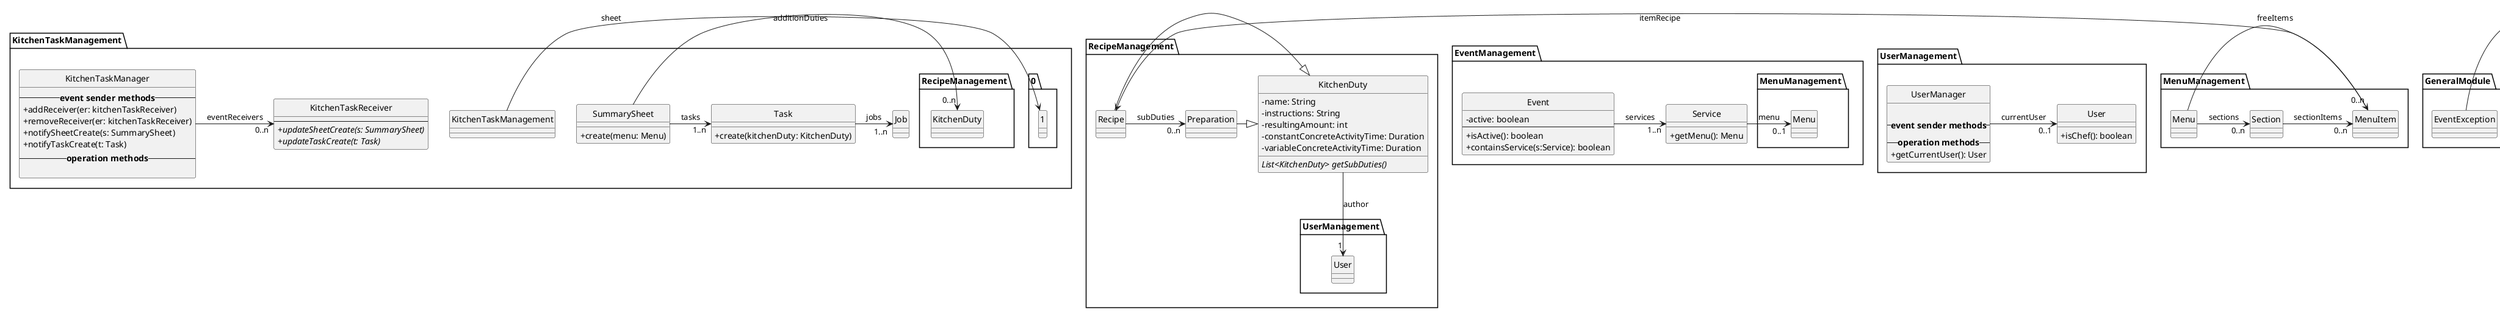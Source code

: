 @startuml Gestire Compiti Cucina
skinparam Style strictuml
skinparam classAttributeIconSize 0

namespace KitchenTaskManagement {
    ' GRASP Controller
    class KitchenTaskManager{
        --<b>event sender methods</b>--
        +addReceiver(er: kitchenTaskReceiver)
        +removeReceiver(er: kitchenTaskReceiver)
        +notifySheetCreate(s: SummarySheet)
        +notifyTaskCreate(t: Task)
        --<b>operation methods</b>--

    }

    class KitchenTaskReceiver{
        --
        +<i>updateSheetCreate(s: SummarySheet)</i>
        +<i>updateTaskCreate(t: Task)</i>
    }

    ' Compito
    class Task{
        + create(kitchenDuty: KitchenDuty)
    }

    ' Foglio Riepilogativo
    class SummarySheet {
        + create(menu: Menu)
    }

    SummarySheet -> "1..n" Task: tasks
    KitchenTaskManagement -> "0..1": sheet
    SummarySheet -> "0..n" RecipeManagement.KitchenDuty: additionDuties
    Task -> "1..n" Job: jobs
    KitchenTaskManager ->"0..n" KitchenTaskReceiver: eventReceivers


    ' Incarico
    class Job
}

'prova

namespace TurnManagement {
    class Cook

    class Turn
}

namespace RecipeManagement {
    class KitchenDuty {
        - name: String
        - instructions: String
        - resultingAmount: int
        - constantConcreteActivityTime: Duration
        - variableConcreteActivityTime: Duration
        {abstract} List<KitchenDuty> getSubDuties()
        
    }
    KitchenDuty --> "1" UserManagement.User: author

    class Recipe {

    }

    class Preparation{

    }

    Recipe -|>KitchenDuty
    Preparation -|>KitchenDuty
    Recipe -> "0..n" Preparation: subDuties
}

namespace EventManagement {
    class Service {
        + getMenu(): Menu
    }
    Service -> "0..1" MenuManagement.Menu: menu

    class Event {
        - active: boolean
        --
        + isActive(): boolean
        + containsService(s:Service): boolean 
    }
    Event -> "1..n" Service: "services"

}

namespace UserManagement {
    class User {
        + isChef(): boolean
    }

    class UserManager {
        
        --<b>event sender methods</b>--
        --<b>operation methods</b>--
        +getCurrentUser(): User
    }

    UserManager -> "0..1" User: currentUser
}

namespace MenuManagement {
    class Menu
    class MenuItem
    class Section

    Menu -> "0..n" Section:sections
    Section -> "0..n" MenuItem:sectionItems
    Menu->"0..n" MenuItem:freeItems
    MenuItem->RecipeManagement.Recipe:itemRecipe
}

namespace GeneralModule {
    UseCaseLogicException -right|> Exception
    EventException -down|> Exception
    
}

@enduml